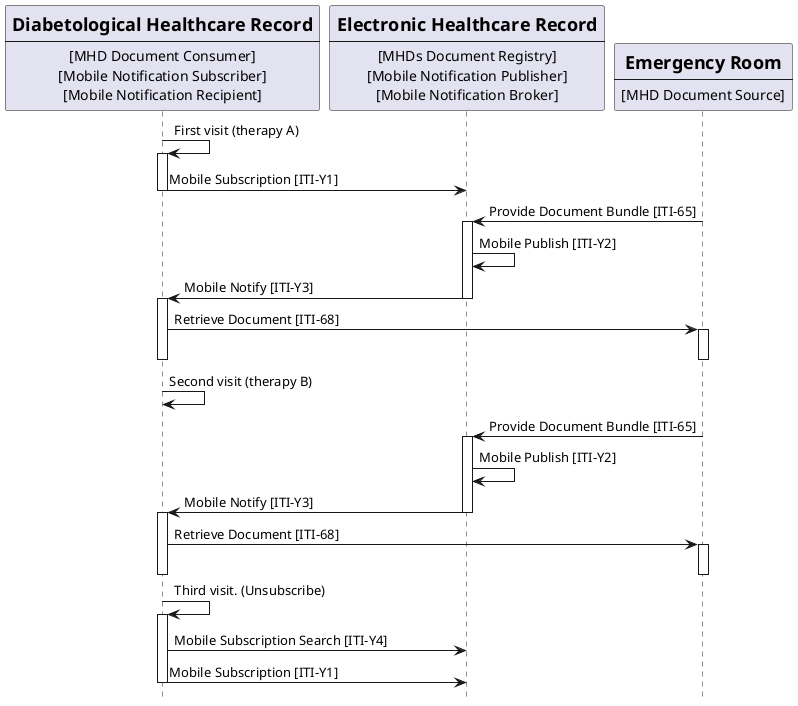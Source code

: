 @startuml
skinparam svgDimensionStyle false
hide footbox
/'title "Folder Subscription with DSUBm on MHDs infrastructure" '/

participant DHR [
    = Diabetological Healthcare Record
    ----
    [MHD Document Consumer]
    [Mobile Notification Subscriber]
    [Mobile Notification Recipient]
] 



participant Central [
    =Electronic Healthcare Record
    ----
    [MHDs Document Registry]
    [Mobile Notification Publisher]
    [Mobile Notification Broker]
] 

participant ER [
    =Emergency Room
    ----
    [MHD Document Source]
] 




DHR -> DHR: First visit (therapy A)
activate DHR
DHR -> Central:  Mobile Subscription [ITI-Y1]
deactivate DHR

ER->Central:  Provide Document Bundle [ITI-65]
activate Central 
Central -> Central: Mobile Publish [ITI-Y2]
Central -> DHR: Mobile Notify [ITI-Y3]
deactivate Central
activate DHR

DHR -> ER: Retrieve Document [ITI-68]
activate ER
deactivate ER
deactivate DHR 

DHR -> DHR: Second visit (therapy B)

ER->Central:  Provide Document Bundle [ITI-65]
activate Central 
Central -> Central: Mobile Publish [ITI-Y2]
Central -> DHR: Mobile Notify [ITI-Y3]
deactivate Central
activate DHR

DHR -> ER: Retrieve Document [ITI-68]
activate ER
deactivate ER
deactivate DHR 

DHR -> DHR: Third visit. (Unsubscribe)
activate DHR
DHR -> Central: Mobile Subscription Search [ITI-Y4]
DHR -> Central: Mobile Subscription [ITI-Y1]	
deactivate DHR

@enduml